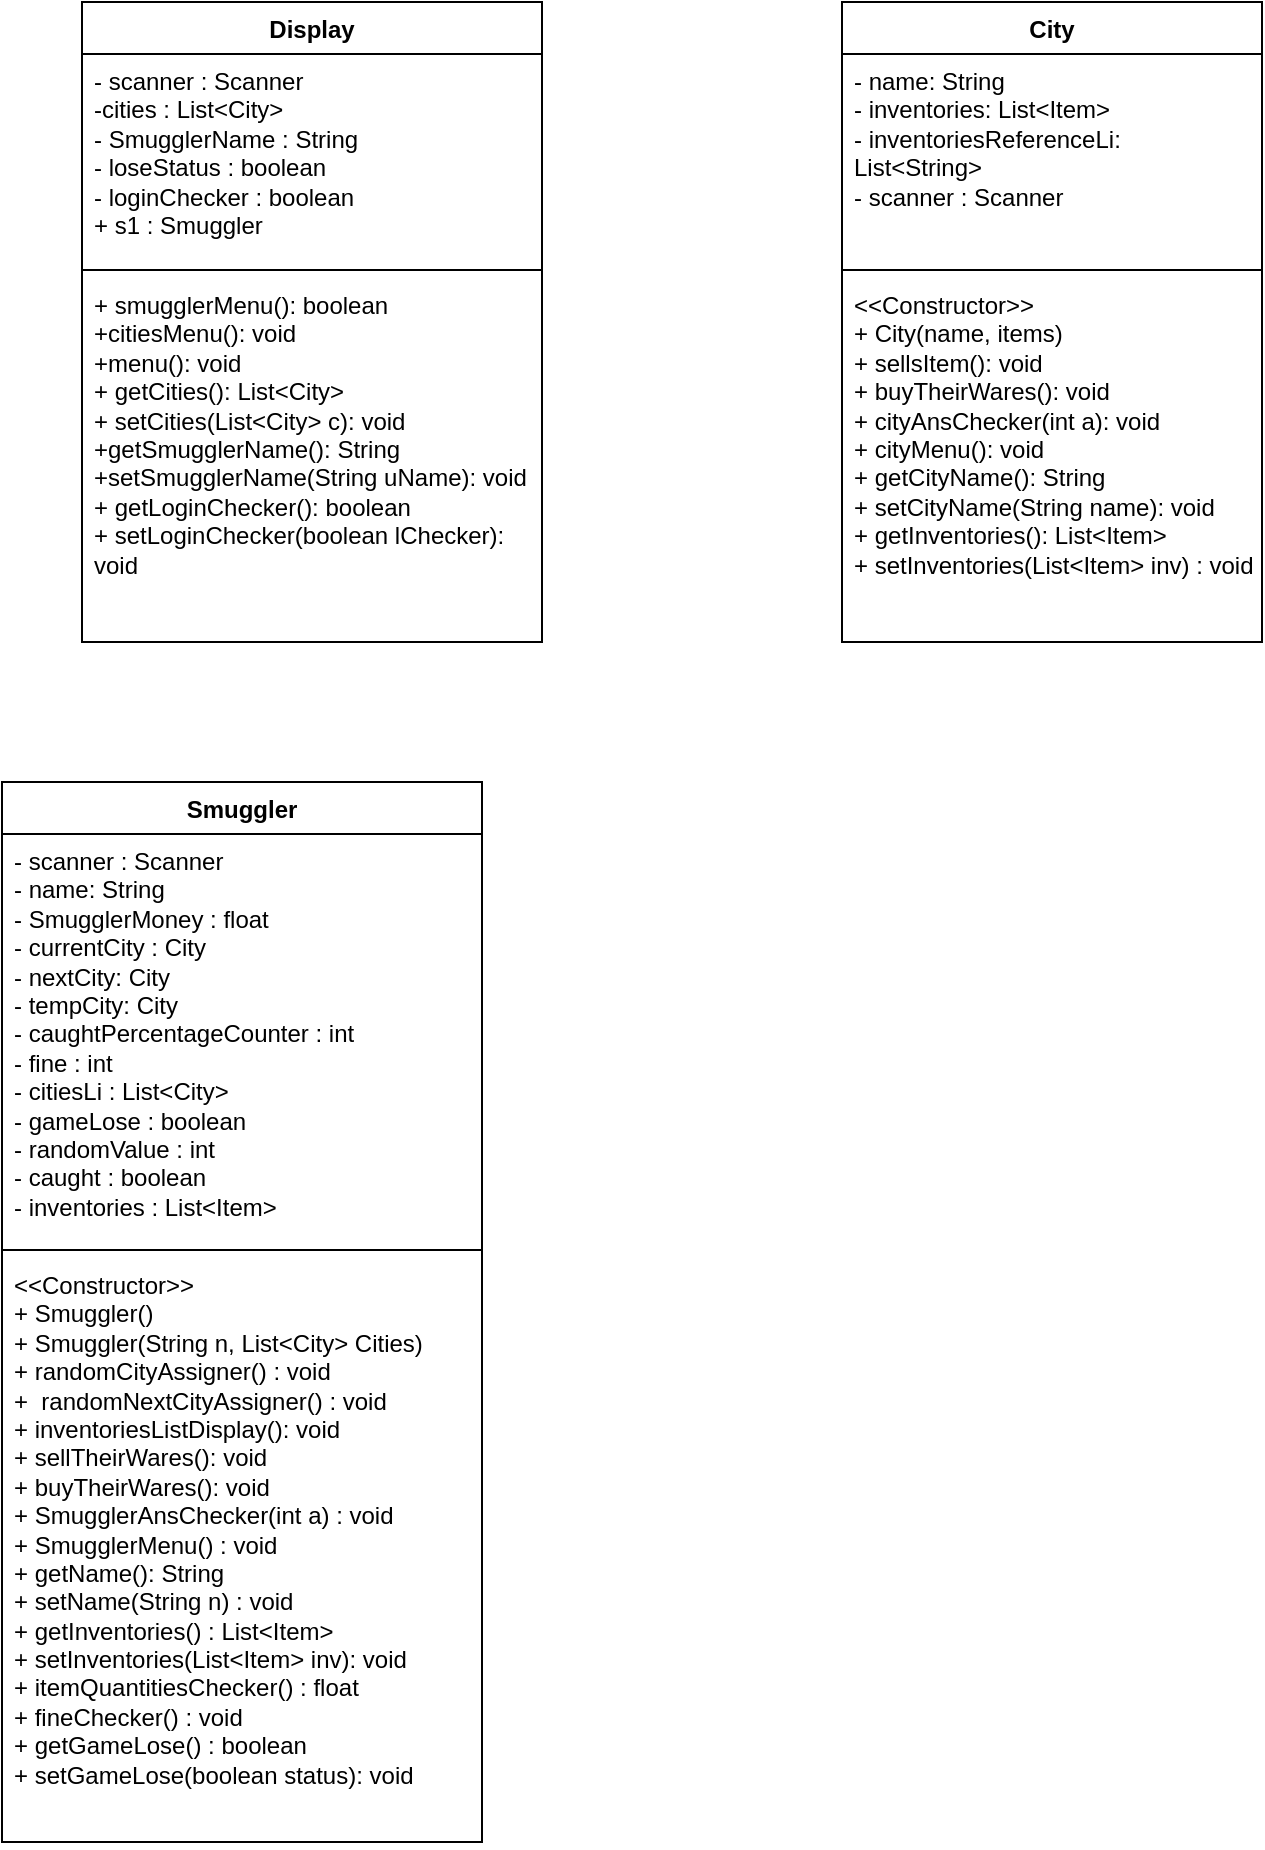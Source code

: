 <mxfile version="21.7.5" type="device">
  <diagram name="Page-1" id="UZ9boca2DR9Cts_YEfjd">
    <mxGraphModel dx="1036" dy="606" grid="1" gridSize="10" guides="1" tooltips="1" connect="1" arrows="1" fold="1" page="1" pageScale="1" pageWidth="850" pageHeight="1100" math="0" shadow="0">
      <root>
        <mxCell id="0" />
        <mxCell id="1" parent="0" />
        <mxCell id="PvzRKd8ZSrvfQclM-Jq_-1" value="Display" style="swimlane;fontStyle=1;align=center;verticalAlign=top;childLayout=stackLayout;horizontal=1;startSize=26;horizontalStack=0;resizeParent=1;resizeParentMax=0;resizeLast=0;collapsible=1;marginBottom=0;whiteSpace=wrap;html=1;" parent="1" vertex="1">
          <mxGeometry x="160" y="80" width="230" height="320" as="geometry" />
        </mxCell>
        <mxCell id="PvzRKd8ZSrvfQclM-Jq_-2" value="- scanner : Scanner&lt;br&gt;-cities : List&amp;lt;City&amp;gt;&lt;br&gt;- SmugglerName : String&lt;br&gt;- loseStatus : boolean&lt;br&gt;- loginChecker : boolean&lt;br&gt;+ s1 : Smuggler&lt;br&gt;" style="text;strokeColor=none;fillColor=none;align=left;verticalAlign=top;spacingLeft=4;spacingRight=4;overflow=hidden;rotatable=0;points=[[0,0.5],[1,0.5]];portConstraint=eastwest;whiteSpace=wrap;html=1;" parent="PvzRKd8ZSrvfQclM-Jq_-1" vertex="1">
          <mxGeometry y="26" width="230" height="104" as="geometry" />
        </mxCell>
        <mxCell id="PvzRKd8ZSrvfQclM-Jq_-3" value="" style="line;strokeWidth=1;fillColor=none;align=left;verticalAlign=middle;spacingTop=-1;spacingLeft=3;spacingRight=3;rotatable=0;labelPosition=right;points=[];portConstraint=eastwest;strokeColor=inherit;" parent="PvzRKd8ZSrvfQclM-Jq_-1" vertex="1">
          <mxGeometry y="130" width="230" height="8" as="geometry" />
        </mxCell>
        <mxCell id="PvzRKd8ZSrvfQclM-Jq_-4" value="+ smugglerMenu(): boolean&lt;br&gt;+citiesMenu(): void&lt;br&gt;+menu(): void&lt;br&gt;+ getCities(): List&amp;lt;City&amp;gt;&lt;br&gt;+ setCities(List&amp;lt;City&amp;gt; c): void&lt;br&gt;+getSmugglerName(): String&lt;br&gt;+setSmugglerName(String uName): void&lt;br&gt;+ getLoginChecker(): boolean&lt;br&gt;+ setLoginChecker(boolean lChecker): void&amp;nbsp;" style="text;strokeColor=none;fillColor=none;align=left;verticalAlign=top;spacingLeft=4;spacingRight=4;overflow=hidden;rotatable=0;points=[[0,0.5],[1,0.5]];portConstraint=eastwest;whiteSpace=wrap;html=1;" parent="PvzRKd8ZSrvfQclM-Jq_-1" vertex="1">
          <mxGeometry y="138" width="230" height="182" as="geometry" />
        </mxCell>
        <mxCell id="PvzRKd8ZSrvfQclM-Jq_-5" value="City" style="swimlane;fontStyle=1;align=center;verticalAlign=top;childLayout=stackLayout;horizontal=1;startSize=26;horizontalStack=0;resizeParent=1;resizeParentMax=0;resizeLast=0;collapsible=1;marginBottom=0;whiteSpace=wrap;html=1;" parent="1" vertex="1">
          <mxGeometry x="540" y="80" width="210" height="320" as="geometry" />
        </mxCell>
        <mxCell id="PvzRKd8ZSrvfQclM-Jq_-6" value="- name: String&lt;br&gt;- inventories: List&amp;lt;Item&amp;gt;&lt;br&gt;- inventoriesReferenceLi: List&amp;lt;String&amp;gt;&lt;br&gt;- scanner : Scanner" style="text;strokeColor=none;fillColor=none;align=left;verticalAlign=top;spacingLeft=4;spacingRight=4;overflow=hidden;rotatable=0;points=[[0,0.5],[1,0.5]];portConstraint=eastwest;whiteSpace=wrap;html=1;" parent="PvzRKd8ZSrvfQclM-Jq_-5" vertex="1">
          <mxGeometry y="26" width="210" height="104" as="geometry" />
        </mxCell>
        <mxCell id="PvzRKd8ZSrvfQclM-Jq_-7" value="" style="line;strokeWidth=1;fillColor=none;align=left;verticalAlign=middle;spacingTop=-1;spacingLeft=3;spacingRight=3;rotatable=0;labelPosition=right;points=[];portConstraint=eastwest;strokeColor=inherit;" parent="PvzRKd8ZSrvfQclM-Jq_-5" vertex="1">
          <mxGeometry y="130" width="210" height="8" as="geometry" />
        </mxCell>
        <mxCell id="PvzRKd8ZSrvfQclM-Jq_-8" value="&amp;lt;&amp;lt;Constructor&amp;gt;&amp;gt;&lt;br&gt;+ City(name, items)&lt;br&gt;+ sellsItem(): void&lt;br&gt;+ buyTheirWares(): void&lt;br&gt;+ cityAnsChecker(int a): void&lt;br&gt;+ cityMenu(): void&lt;br&gt;+ getCityName(): String&lt;br&gt;+ setCityName(String name): void&lt;br&gt;+ getInventories(): List&amp;lt;Item&amp;gt;&lt;br&gt;+ setInventories(List&amp;lt;Item&amp;gt; inv) : void" style="text;strokeColor=none;fillColor=none;align=left;verticalAlign=top;spacingLeft=4;spacingRight=4;overflow=hidden;rotatable=0;points=[[0,0.5],[1,0.5]];portConstraint=eastwest;whiteSpace=wrap;html=1;" parent="PvzRKd8ZSrvfQclM-Jq_-5" vertex="1">
          <mxGeometry y="138" width="210" height="182" as="geometry" />
        </mxCell>
        <mxCell id="S4_yzmsuY5rkLYvlrLjW-1" value="Smuggler" style="swimlane;fontStyle=1;align=center;verticalAlign=top;childLayout=stackLayout;horizontal=1;startSize=26;horizontalStack=0;resizeParent=1;resizeParentMax=0;resizeLast=0;collapsible=1;marginBottom=0;whiteSpace=wrap;html=1;" vertex="1" parent="1">
          <mxGeometry x="120" y="470" width="240" height="530" as="geometry" />
        </mxCell>
        <mxCell id="S4_yzmsuY5rkLYvlrLjW-2" value="- scanner : Scanner&lt;br&gt;- name: String&lt;br&gt;- SmugglerMoney : float&lt;br&gt;- currentCity : City&lt;br&gt;- nextCity: City&lt;br&gt;- tempCity: City&lt;br&gt;- caughtPercentageCounter : int&lt;br&gt;- fine : int&lt;br&gt;- citiesLi : List&amp;lt;City&amp;gt;&lt;br&gt;- gameLose : boolean&lt;br&gt;- randomValue : int&lt;br&gt;- caught : boolean&lt;br&gt;- inventories : List&amp;lt;Item&amp;gt;&lt;br&gt;" style="text;strokeColor=none;fillColor=none;align=left;verticalAlign=top;spacingLeft=4;spacingRight=4;overflow=hidden;rotatable=0;points=[[0,0.5],[1,0.5]];portConstraint=eastwest;whiteSpace=wrap;html=1;" vertex="1" parent="S4_yzmsuY5rkLYvlrLjW-1">
          <mxGeometry y="26" width="240" height="204" as="geometry" />
        </mxCell>
        <mxCell id="S4_yzmsuY5rkLYvlrLjW-3" value="" style="line;strokeWidth=1;fillColor=none;align=left;verticalAlign=middle;spacingTop=-1;spacingLeft=3;spacingRight=3;rotatable=0;labelPosition=right;points=[];portConstraint=eastwest;strokeColor=inherit;" vertex="1" parent="S4_yzmsuY5rkLYvlrLjW-1">
          <mxGeometry y="230" width="240" height="8" as="geometry" />
        </mxCell>
        <mxCell id="S4_yzmsuY5rkLYvlrLjW-4" value="&amp;lt;&amp;lt;Constructor&amp;gt;&amp;gt;&lt;br&gt;+ Smuggler()&lt;br&gt;+ Smuggler(String n, List&amp;lt;City&amp;gt; Cities)&lt;br&gt;+ randomCityAssigner() : void&lt;br&gt;+&amp;nbsp; randomNextCityAssigner() : void&lt;br&gt;+ inventoriesListDisplay(): void&lt;br&gt;+ sellTheirWares(): void&lt;br&gt;+ buyTheirWares(): void&lt;br&gt;+ SmugglerAnsChecker(int a) : void&lt;br&gt;+ SmugglerMenu() : void&lt;br&gt;+ getName(): String&lt;br&gt;+ setName(String n) : void&lt;br&gt;+ getInventories() : List&amp;lt;Item&amp;gt;&lt;br&gt;+ setInventories(List&amp;lt;Item&amp;gt; inv): void&lt;br&gt;+ itemQuantitiesChecker() : float&lt;br&gt;+ fineChecker() : void&lt;br&gt;+ getGameLose() : boolean&lt;br&gt;+ setGameLose(boolean status): void" style="text;strokeColor=none;fillColor=none;align=left;verticalAlign=top;spacingLeft=4;spacingRight=4;overflow=hidden;rotatable=0;points=[[0,0.5],[1,0.5]];portConstraint=eastwest;whiteSpace=wrap;html=1;" vertex="1" parent="S4_yzmsuY5rkLYvlrLjW-1">
          <mxGeometry y="238" width="240" height="292" as="geometry" />
        </mxCell>
      </root>
    </mxGraphModel>
  </diagram>
</mxfile>
